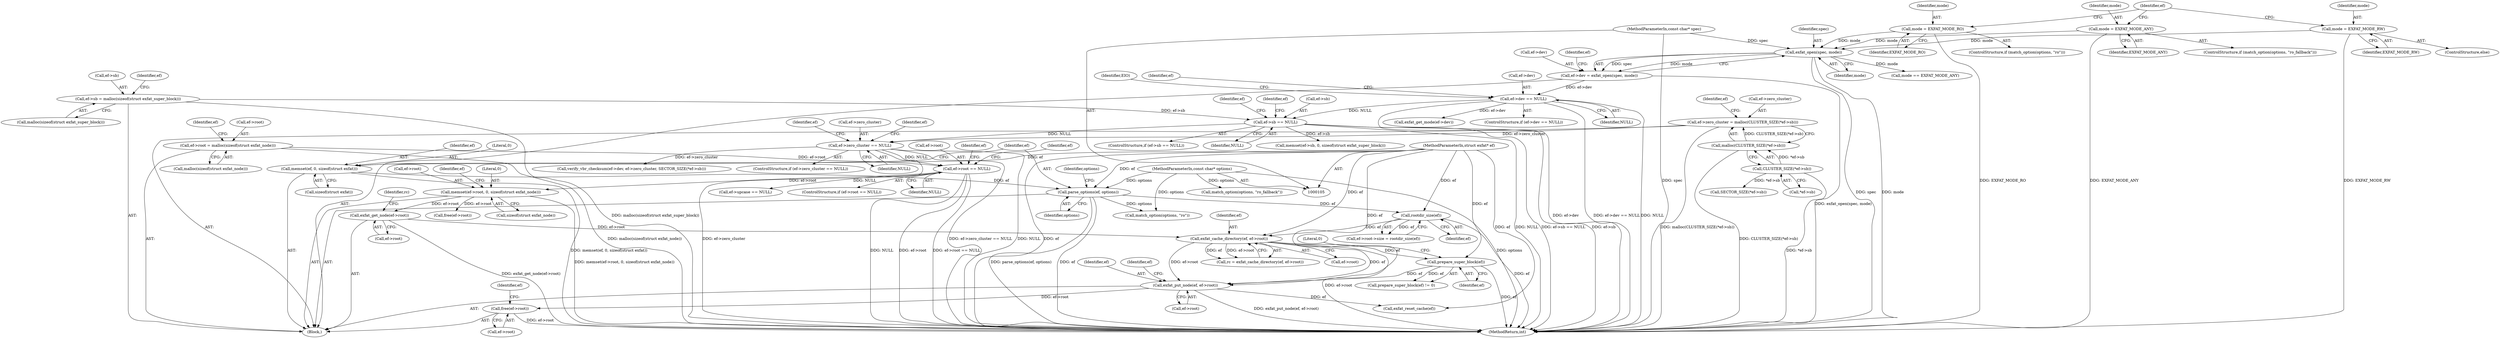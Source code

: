 digraph "0_exfat_2e86ae5f81da11f11673d0546efb525af02b7786@API" {
"1000667" [label="(Call,free(ef->root))"];
"1000660" [label="(Call,exfat_put_node(ef, ef->root))"];
"1000653" [label="(Call,prepare_super_block(ef))"];
"1000619" [label="(Call,exfat_cache_directory(ef, ef->root))"];
"1000569" [label="(Call,rootdir_size(ef))"];
"1000118" [label="(Call,parse_options(ef, options))"];
"1000113" [label="(Call,memset(ef, 0, sizeof(struct exfat)))"];
"1000106" [label="(MethodParameterIn,struct exfat* ef)"];
"1000108" [label="(MethodParameterIn,const char* options)"];
"1000613" [label="(Call,exfat_get_node(ef->root))"];
"1000516" [label="(Call,memset(ef->root, 0, sizeof(struct exfat_node)))"];
"1000493" [label="(Call,ef->root == NULL)"];
"1000485" [label="(Call,ef->root = malloc(sizeof(struct exfat_node)))"];
"1000273" [label="(Call,ef->zero_cluster == NULL)"];
"1000262" [label="(Call,ef->zero_cluster = malloc(CLUSTER_SIZE(*ef->sb)))"];
"1000266" [label="(Call,malloc(CLUSTER_SIZE(*ef->sb)))"];
"1000267" [label="(Call,CLUSTER_SIZE(*ef->sb))"];
"1000188" [label="(Call,ef->sb == NULL)"];
"1000180" [label="(Call,ef->sb = malloc(sizeof(struct exfat_super_block)))"];
"1000148" [label="(Call,ef->dev == NULL)"];
"1000140" [label="(Call,ef->dev = exfat_open(spec, mode))"];
"1000144" [label="(Call,exfat_open(spec, mode))"];
"1000107" [label="(MethodParameterIn,const char* spec)"];
"1000125" [label="(Call,mode = EXFAT_MODE_RO)"];
"1000133" [label="(Call,mode = EXFAT_MODE_ANY)"];
"1000137" [label="(Call,mode = EXFAT_MODE_RW)"];
"1000160" [label="(Identifier,ef)"];
"1000614" [label="(Call,ef->root)"];
"1000139" [label="(Identifier,EXFAT_MODE_RW)"];
"1000665" [label="(Call,exfat_reset_cache(ef))"];
"1000520" [label="(Literal,0)"];
"1000492" [label="(ControlStructure,if (ef->root == NULL))"];
"1000497" [label="(Identifier,NULL)"];
"1000518" [label="(Identifier,ef)"];
"1000521" [label="(Call,sizeof(struct exfat_node))"];
"1000617" [label="(Call,rc = exfat_cache_directory(ef, ef->root))"];
"1000108" [label="(MethodParameterIn,const char* options)"];
"1000133" [label="(Call,mode = EXFAT_MODE_ANY)"];
"1000493" [label="(Call,ef->root == NULL)"];
"1000273" [label="(Call,ef->zero_cluster == NULL)"];
"1000187" [label="(ControlStructure,if (ef->sb == NULL))"];
"1000149" [label="(Call,ef->dev)"];
"1000109" [label="(Block,)"];
"1000120" [label="(Identifier,options)"];
"1000267" [label="(Call,CLUSTER_SIZE(*ef->sb))"];
"1000621" [label="(Call,ef->root)"];
"1000119" [label="(Identifier,ef)"];
"1000266" [label="(Call,malloc(CLUSTER_SIZE(*ef->sb)))"];
"1000613" [label="(Call,exfat_get_node(ef->root))"];
"1000122" [label="(Call,match_option(options, \"ro\"))"];
"1000686" [label="(MethodReturn,int)"];
"1000654" [label="(Identifier,ef)"];
"1000517" [label="(Call,ef->root)"];
"1000661" [label="(Identifier,ef)"];
"1000673" [label="(Identifier,ef)"];
"1000563" [label="(Call,ef->root->size = rootdir_size(ef))"];
"1000116" [label="(Call,sizeof(struct exfat))"];
"1000516" [label="(Call,memset(ef->root, 0, sizeof(struct exfat_node)))"];
"1000272" [label="(ControlStructure,if (ef->zero_cluster == NULL))"];
"1000126" [label="(Identifier,mode)"];
"1000152" [label="(Identifier,NULL)"];
"1000130" [label="(Call,match_option(options, \"ro_fallback\"))"];
"1000268" [label="(Call,*ef->sb)"];
"1000262" [label="(Call,ef->zero_cluster = malloc(CLUSTER_SIZE(*ef->sb)))"];
"1000653" [label="(Call,prepare_super_block(ef))"];
"1000486" [label="(Call,ef->root)"];
"1000190" [label="(Identifier,ef)"];
"1000148" [label="(Call,ef->dev == NULL)"];
"1000494" [label="(Call,ef->root)"];
"1000188" [label="(Call,ef->sb == NULL)"];
"1000630" [label="(Call,ef->upcase == NULL)"];
"1000134" [label="(Identifier,mode)"];
"1000184" [label="(Call,malloc(sizeof(struct exfat_super_block)))"];
"1000145" [label="(Identifier,spec)"];
"1000140" [label="(Call,ef->dev = exfat_open(spec, mode))"];
"1000495" [label="(Identifier,ef)"];
"1000662" [label="(Call,ef->root)"];
"1000526" [label="(Identifier,ef)"];
"1000189" [label="(Call,ef->sb)"];
"1000141" [label="(Call,ef->dev)"];
"1000620" [label="(Identifier,ef)"];
"1000281" [label="(Identifier,ef)"];
"1000652" [label="(Call,prepare_super_block(ef) != 0)"];
"1000192" [label="(Identifier,NULL)"];
"1000136" [label="(ControlStructure,else)"];
"1000667" [label="(Call,free(ef->root))"];
"1000123" [label="(Identifier,options)"];
"1000277" [label="(Identifier,NULL)"];
"1000569" [label="(Call,rootdir_size(ef))"];
"1000274" [label="(Call,ef->zero_cluster)"];
"1000275" [label="(Identifier,ef)"];
"1000666" [label="(Identifier,ef)"];
"1000655" [label="(Literal,0)"];
"1000150" [label="(Identifier,ef)"];
"1000489" [label="(Call,malloc(sizeof(struct exfat_node)))"];
"1000125" [label="(Call,mode = EXFAT_MODE_RO)"];
"1000144" [label="(Call,exfat_open(spec, mode))"];
"1000121" [label="(ControlStructure,if (match_option(options, \"ro\")))"];
"1000106" [label="(MethodParameterIn,struct exfat* ef)"];
"1000114" [label="(Identifier,ef)"];
"1000501" [label="(Identifier,ef)"];
"1000138" [label="(Identifier,mode)"];
"1000127" [label="(Identifier,EXFAT_MODE_RO)"];
"1000580" [label="(Call,free(ef->root))"];
"1000203" [label="(Call,memset(ef->sb, 0, sizeof(struct exfat_super_block)))"];
"1000618" [label="(Identifier,rc)"];
"1000668" [label="(Call,ef->root)"];
"1000294" [label="(Call,verify_vbr_checksum(ef->dev, ef->zero_cluster, SECTOR_SIZE(*ef->sb)))"];
"1000180" [label="(Call,ef->sb = malloc(sizeof(struct exfat_super_block)))"];
"1000263" [label="(Call,ef->zero_cluster)"];
"1000113" [label="(Call,memset(ef, 0, sizeof(struct exfat)))"];
"1000137" [label="(Call,mode = EXFAT_MODE_RW)"];
"1000619" [label="(Call,exfat_cache_directory(ef, ef->root))"];
"1000158" [label="(Call,exfat_get_mode(ef->dev))"];
"1000296" [label="(Identifier,ef)"];
"1000196" [label="(Identifier,ef)"];
"1000118" [label="(Call,parse_options(ef, options))"];
"1000142" [label="(Identifier,ef)"];
"1000205" [label="(Identifier,ef)"];
"1000570" [label="(Identifier,ef)"];
"1000129" [label="(ControlStructure,if (match_option(options, \"ro_fallback\")))"];
"1000146" [label="(Identifier,mode)"];
"1000115" [label="(Literal,0)"];
"1000181" [label="(Call,ef->sb)"];
"1000147" [label="(ControlStructure,if (ef->dev == NULL))"];
"1000107" [label="(MethodParameterIn,const char* spec)"];
"1000155" [label="(Identifier,EIO)"];
"1000485" [label="(Call,ef->root = malloc(sizeof(struct exfat_node)))"];
"1000135" [label="(Identifier,EXFAT_MODE_ANY)"];
"1000165" [label="(Call,mode == EXFAT_MODE_ANY)"];
"1000301" [label="(Call,SECTOR_SIZE(*ef->sb))"];
"1000660" [label="(Call,exfat_put_node(ef, ef->root))"];
"1000667" -> "1000109"  [label="AST: "];
"1000667" -> "1000668"  [label="CFG: "];
"1000668" -> "1000667"  [label="AST: "];
"1000673" -> "1000667"  [label="CFG: "];
"1000667" -> "1000686"  [label="DDG: ef->root"];
"1000660" -> "1000667"  [label="DDG: ef->root"];
"1000660" -> "1000109"  [label="AST: "];
"1000660" -> "1000662"  [label="CFG: "];
"1000661" -> "1000660"  [label="AST: "];
"1000662" -> "1000660"  [label="AST: "];
"1000666" -> "1000660"  [label="CFG: "];
"1000660" -> "1000686"  [label="DDG: exfat_put_node(ef, ef->root)"];
"1000653" -> "1000660"  [label="DDG: ef"];
"1000619" -> "1000660"  [label="DDG: ef"];
"1000619" -> "1000660"  [label="DDG: ef->root"];
"1000106" -> "1000660"  [label="DDG: ef"];
"1000660" -> "1000665"  [label="DDG: ef"];
"1000653" -> "1000652"  [label="AST: "];
"1000653" -> "1000654"  [label="CFG: "];
"1000654" -> "1000653"  [label="AST: "];
"1000655" -> "1000653"  [label="CFG: "];
"1000653" -> "1000686"  [label="DDG: ef"];
"1000653" -> "1000652"  [label="DDG: ef"];
"1000619" -> "1000653"  [label="DDG: ef"];
"1000106" -> "1000653"  [label="DDG: ef"];
"1000619" -> "1000617"  [label="AST: "];
"1000619" -> "1000621"  [label="CFG: "];
"1000620" -> "1000619"  [label="AST: "];
"1000621" -> "1000619"  [label="AST: "];
"1000617" -> "1000619"  [label="CFG: "];
"1000619" -> "1000686"  [label="DDG: ef->root"];
"1000619" -> "1000617"  [label="DDG: ef"];
"1000619" -> "1000617"  [label="DDG: ef->root"];
"1000569" -> "1000619"  [label="DDG: ef"];
"1000106" -> "1000619"  [label="DDG: ef"];
"1000613" -> "1000619"  [label="DDG: ef->root"];
"1000569" -> "1000563"  [label="AST: "];
"1000569" -> "1000570"  [label="CFG: "];
"1000570" -> "1000569"  [label="AST: "];
"1000563" -> "1000569"  [label="CFG: "];
"1000569" -> "1000686"  [label="DDG: ef"];
"1000569" -> "1000563"  [label="DDG: ef"];
"1000118" -> "1000569"  [label="DDG: ef"];
"1000106" -> "1000569"  [label="DDG: ef"];
"1000118" -> "1000109"  [label="AST: "];
"1000118" -> "1000120"  [label="CFG: "];
"1000119" -> "1000118"  [label="AST: "];
"1000120" -> "1000118"  [label="AST: "];
"1000123" -> "1000118"  [label="CFG: "];
"1000118" -> "1000686"  [label="DDG: parse_options(ef, options)"];
"1000118" -> "1000686"  [label="DDG: ef"];
"1000113" -> "1000118"  [label="DDG: ef"];
"1000106" -> "1000118"  [label="DDG: ef"];
"1000108" -> "1000118"  [label="DDG: options"];
"1000118" -> "1000122"  [label="DDG: options"];
"1000113" -> "1000109"  [label="AST: "];
"1000113" -> "1000116"  [label="CFG: "];
"1000114" -> "1000113"  [label="AST: "];
"1000115" -> "1000113"  [label="AST: "];
"1000116" -> "1000113"  [label="AST: "];
"1000119" -> "1000113"  [label="CFG: "];
"1000113" -> "1000686"  [label="DDG: memset(ef, 0, sizeof(struct exfat))"];
"1000106" -> "1000113"  [label="DDG: ef"];
"1000106" -> "1000105"  [label="AST: "];
"1000106" -> "1000686"  [label="DDG: ef"];
"1000106" -> "1000665"  [label="DDG: ef"];
"1000108" -> "1000105"  [label="AST: "];
"1000108" -> "1000686"  [label="DDG: options"];
"1000108" -> "1000122"  [label="DDG: options"];
"1000108" -> "1000130"  [label="DDG: options"];
"1000613" -> "1000109"  [label="AST: "];
"1000613" -> "1000614"  [label="CFG: "];
"1000614" -> "1000613"  [label="AST: "];
"1000618" -> "1000613"  [label="CFG: "];
"1000613" -> "1000686"  [label="DDG: exfat_get_node(ef->root)"];
"1000516" -> "1000613"  [label="DDG: ef->root"];
"1000516" -> "1000109"  [label="AST: "];
"1000516" -> "1000521"  [label="CFG: "];
"1000517" -> "1000516"  [label="AST: "];
"1000520" -> "1000516"  [label="AST: "];
"1000521" -> "1000516"  [label="AST: "];
"1000526" -> "1000516"  [label="CFG: "];
"1000516" -> "1000686"  [label="DDG: memset(ef->root, 0, sizeof(struct exfat_node))"];
"1000493" -> "1000516"  [label="DDG: ef->root"];
"1000516" -> "1000580"  [label="DDG: ef->root"];
"1000493" -> "1000492"  [label="AST: "];
"1000493" -> "1000497"  [label="CFG: "];
"1000494" -> "1000493"  [label="AST: "];
"1000497" -> "1000493"  [label="AST: "];
"1000501" -> "1000493"  [label="CFG: "];
"1000518" -> "1000493"  [label="CFG: "];
"1000493" -> "1000686"  [label="DDG: ef->root"];
"1000493" -> "1000686"  [label="DDG: ef->root == NULL"];
"1000493" -> "1000686"  [label="DDG: NULL"];
"1000485" -> "1000493"  [label="DDG: ef->root"];
"1000273" -> "1000493"  [label="DDG: NULL"];
"1000493" -> "1000630"  [label="DDG: NULL"];
"1000485" -> "1000109"  [label="AST: "];
"1000485" -> "1000489"  [label="CFG: "];
"1000486" -> "1000485"  [label="AST: "];
"1000489" -> "1000485"  [label="AST: "];
"1000495" -> "1000485"  [label="CFG: "];
"1000485" -> "1000686"  [label="DDG: malloc(sizeof(struct exfat_node))"];
"1000273" -> "1000272"  [label="AST: "];
"1000273" -> "1000277"  [label="CFG: "];
"1000274" -> "1000273"  [label="AST: "];
"1000277" -> "1000273"  [label="AST: "];
"1000281" -> "1000273"  [label="CFG: "];
"1000296" -> "1000273"  [label="CFG: "];
"1000273" -> "1000686"  [label="DDG: ef->zero_cluster"];
"1000273" -> "1000686"  [label="DDG: ef->zero_cluster == NULL"];
"1000273" -> "1000686"  [label="DDG: NULL"];
"1000262" -> "1000273"  [label="DDG: ef->zero_cluster"];
"1000188" -> "1000273"  [label="DDG: NULL"];
"1000273" -> "1000294"  [label="DDG: ef->zero_cluster"];
"1000262" -> "1000109"  [label="AST: "];
"1000262" -> "1000266"  [label="CFG: "];
"1000263" -> "1000262"  [label="AST: "];
"1000266" -> "1000262"  [label="AST: "];
"1000275" -> "1000262"  [label="CFG: "];
"1000262" -> "1000686"  [label="DDG: malloc(CLUSTER_SIZE(*ef->sb))"];
"1000266" -> "1000262"  [label="DDG: CLUSTER_SIZE(*ef->sb)"];
"1000266" -> "1000267"  [label="CFG: "];
"1000267" -> "1000266"  [label="AST: "];
"1000266" -> "1000686"  [label="DDG: CLUSTER_SIZE(*ef->sb)"];
"1000267" -> "1000266"  [label="DDG: *ef->sb"];
"1000267" -> "1000268"  [label="CFG: "];
"1000268" -> "1000267"  [label="AST: "];
"1000267" -> "1000686"  [label="DDG: *ef->sb"];
"1000267" -> "1000301"  [label="DDG: *ef->sb"];
"1000188" -> "1000187"  [label="AST: "];
"1000188" -> "1000192"  [label="CFG: "];
"1000189" -> "1000188"  [label="AST: "];
"1000192" -> "1000188"  [label="AST: "];
"1000196" -> "1000188"  [label="CFG: "];
"1000205" -> "1000188"  [label="CFG: "];
"1000188" -> "1000686"  [label="DDG: ef->sb == NULL"];
"1000188" -> "1000686"  [label="DDG: ef->sb"];
"1000188" -> "1000686"  [label="DDG: NULL"];
"1000180" -> "1000188"  [label="DDG: ef->sb"];
"1000148" -> "1000188"  [label="DDG: NULL"];
"1000188" -> "1000203"  [label="DDG: ef->sb"];
"1000180" -> "1000109"  [label="AST: "];
"1000180" -> "1000184"  [label="CFG: "];
"1000181" -> "1000180"  [label="AST: "];
"1000184" -> "1000180"  [label="AST: "];
"1000190" -> "1000180"  [label="CFG: "];
"1000180" -> "1000686"  [label="DDG: malloc(sizeof(struct exfat_super_block))"];
"1000148" -> "1000147"  [label="AST: "];
"1000148" -> "1000152"  [label="CFG: "];
"1000149" -> "1000148"  [label="AST: "];
"1000152" -> "1000148"  [label="AST: "];
"1000155" -> "1000148"  [label="CFG: "];
"1000160" -> "1000148"  [label="CFG: "];
"1000148" -> "1000686"  [label="DDG: NULL"];
"1000148" -> "1000686"  [label="DDG: ef->dev"];
"1000148" -> "1000686"  [label="DDG: ef->dev == NULL"];
"1000140" -> "1000148"  [label="DDG: ef->dev"];
"1000148" -> "1000158"  [label="DDG: ef->dev"];
"1000140" -> "1000109"  [label="AST: "];
"1000140" -> "1000144"  [label="CFG: "];
"1000141" -> "1000140"  [label="AST: "];
"1000144" -> "1000140"  [label="AST: "];
"1000150" -> "1000140"  [label="CFG: "];
"1000140" -> "1000686"  [label="DDG: exfat_open(spec, mode)"];
"1000144" -> "1000140"  [label="DDG: spec"];
"1000144" -> "1000140"  [label="DDG: mode"];
"1000144" -> "1000146"  [label="CFG: "];
"1000145" -> "1000144"  [label="AST: "];
"1000146" -> "1000144"  [label="AST: "];
"1000144" -> "1000686"  [label="DDG: spec"];
"1000144" -> "1000686"  [label="DDG: mode"];
"1000107" -> "1000144"  [label="DDG: spec"];
"1000125" -> "1000144"  [label="DDG: mode"];
"1000133" -> "1000144"  [label="DDG: mode"];
"1000137" -> "1000144"  [label="DDG: mode"];
"1000144" -> "1000165"  [label="DDG: mode"];
"1000107" -> "1000105"  [label="AST: "];
"1000107" -> "1000686"  [label="DDG: spec"];
"1000125" -> "1000121"  [label="AST: "];
"1000125" -> "1000127"  [label="CFG: "];
"1000126" -> "1000125"  [label="AST: "];
"1000127" -> "1000125"  [label="AST: "];
"1000142" -> "1000125"  [label="CFG: "];
"1000125" -> "1000686"  [label="DDG: EXFAT_MODE_RO"];
"1000133" -> "1000129"  [label="AST: "];
"1000133" -> "1000135"  [label="CFG: "];
"1000134" -> "1000133"  [label="AST: "];
"1000135" -> "1000133"  [label="AST: "];
"1000142" -> "1000133"  [label="CFG: "];
"1000133" -> "1000686"  [label="DDG: EXFAT_MODE_ANY"];
"1000137" -> "1000136"  [label="AST: "];
"1000137" -> "1000139"  [label="CFG: "];
"1000138" -> "1000137"  [label="AST: "];
"1000139" -> "1000137"  [label="AST: "];
"1000142" -> "1000137"  [label="CFG: "];
"1000137" -> "1000686"  [label="DDG: EXFAT_MODE_RW"];
}
